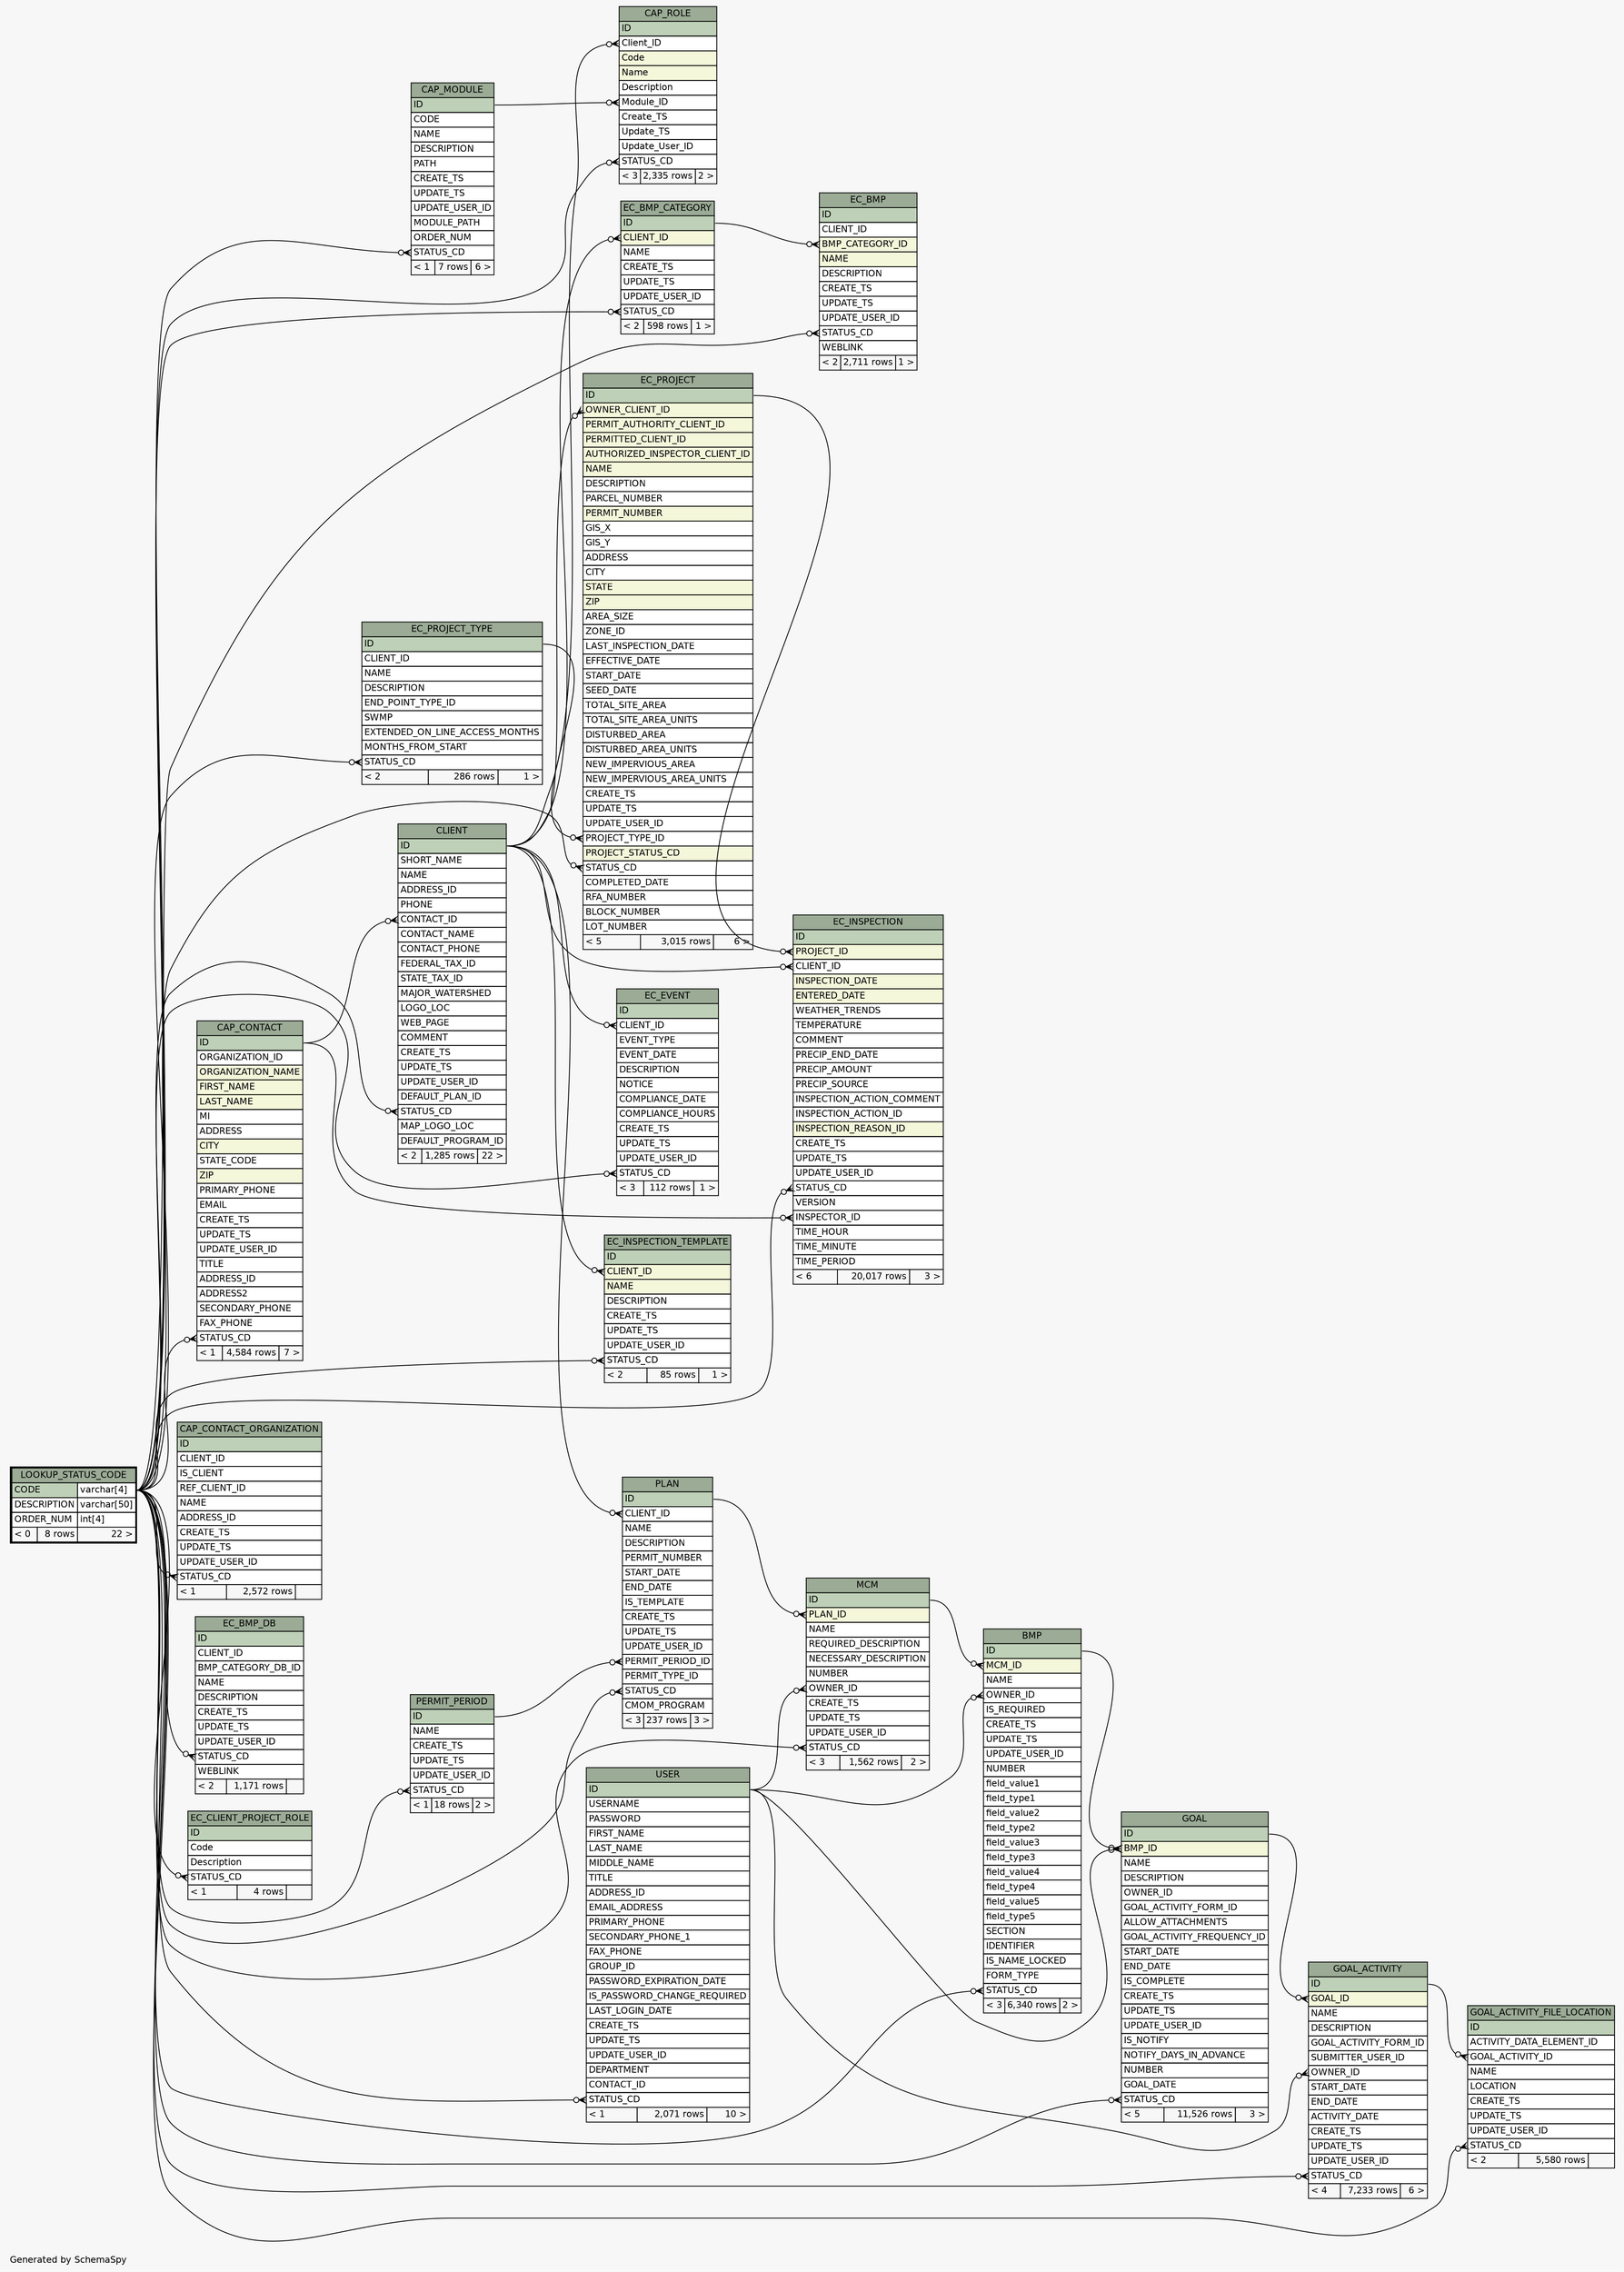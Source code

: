 // dot 2.28.0 on Windows 7 6.1
// SchemaSpy rev 590
digraph "oneDegreeRelationshipsDiagram" {
  graph [
    rankdir="RL"
    bgcolor="#f7f7f7"
    label="\nGenerated by SchemaSpy"
    labeljust="l"
    nodesep="0.18"
    ranksep="0.46"
    fontname="Helvetica"
    fontsize="11"
  ];
  node [
    fontname="Helvetica"
    fontsize="11"
    shape="plaintext"
  ];
  edge [
    arrowsize="0.8"
  ];
  "BMP":"MCM_ID":w -> "MCM":"ID":e [arrowhead=none dir=back arrowtail=crowodot];
  "BMP":"OWNER_ID":w -> "USER":"ID":e [arrowhead=none dir=back arrowtail=crowodot];
  "BMP":"STATUS_CD":w -> "LOOKUP_STATUS_CODE":"CODE.type":e [arrowhead=none dir=back arrowtail=crowodot];
  "CAP_CONTACT":"STATUS_CD":w -> "LOOKUP_STATUS_CODE":"CODE.type":e [arrowhead=none dir=back arrowtail=crowodot];
  "CAP_CONTACT_ORGANIZATION":"STATUS_CD":w -> "LOOKUP_STATUS_CODE":"CODE.type":e [arrowhead=none dir=back arrowtail=crowodot];
  "CAP_MODULE":"STATUS_CD":w -> "LOOKUP_STATUS_CODE":"CODE.type":e [arrowhead=none dir=back arrowtail=crowodot];
  "CAP_ROLE":"Client_ID":w -> "CLIENT":"ID":e [arrowhead=none dir=back arrowtail=crowodot];
  "CAP_ROLE":"Module_ID":w -> "CAP_MODULE":"ID":e [arrowhead=none dir=back arrowtail=crowodot];
  "CAP_ROLE":"STATUS_CD":w -> "LOOKUP_STATUS_CODE":"CODE.type":e [arrowhead=none dir=back arrowtail=crowodot];
  "CLIENT":"CONTACT_ID":w -> "CAP_CONTACT":"ID":e [arrowhead=none dir=back arrowtail=crowodot];
  "CLIENT":"STATUS_CD":w -> "LOOKUP_STATUS_CODE":"CODE.type":e [arrowhead=none dir=back arrowtail=crowodot];
  "EC_BMP":"BMP_CATEGORY_ID":w -> "EC_BMP_CATEGORY":"ID":e [arrowhead=none dir=back arrowtail=crowodot];
  "EC_BMP":"STATUS_CD":w -> "LOOKUP_STATUS_CODE":"CODE.type":e [arrowhead=none dir=back arrowtail=crowodot];
  "EC_BMP_CATEGORY":"CLIENT_ID":w -> "CLIENT":"ID":e [arrowhead=none dir=back arrowtail=crowodot];
  "EC_BMP_CATEGORY":"STATUS_CD":w -> "LOOKUP_STATUS_CODE":"CODE.type":e [arrowhead=none dir=back arrowtail=crowodot];
  "EC_BMP_DB":"STATUS_CD":w -> "LOOKUP_STATUS_CODE":"CODE.type":e [arrowhead=none dir=back arrowtail=crowodot];
  "EC_CLIENT_PROJECT_ROLE":"STATUS_CD":w -> "LOOKUP_STATUS_CODE":"CODE.type":e [arrowhead=none dir=back arrowtail=crowodot];
  "EC_EVENT":"CLIENT_ID":w -> "CLIENT":"ID":e [arrowhead=none dir=back arrowtail=crowodot];
  "EC_EVENT":"STATUS_CD":w -> "LOOKUP_STATUS_CODE":"CODE.type":e [arrowhead=none dir=back arrowtail=crowodot];
  "EC_INSPECTION":"CLIENT_ID":w -> "CLIENT":"ID":e [arrowhead=none dir=back arrowtail=crowodot];
  "EC_INSPECTION":"INSPECTOR_ID":w -> "CAP_CONTACT":"ID":e [arrowhead=none dir=back arrowtail=crowodot];
  "EC_INSPECTION":"PROJECT_ID":w -> "EC_PROJECT":"ID":e [arrowhead=none dir=back arrowtail=crowodot];
  "EC_INSPECTION":"STATUS_CD":w -> "LOOKUP_STATUS_CODE":"CODE.type":e [arrowhead=none dir=back arrowtail=crowodot];
  "EC_INSPECTION_TEMPLATE":"CLIENT_ID":w -> "CLIENT":"ID":e [arrowhead=none dir=back arrowtail=crowodot];
  "EC_INSPECTION_TEMPLATE":"STATUS_CD":w -> "LOOKUP_STATUS_CODE":"CODE.type":e [arrowhead=none dir=back arrowtail=crowodot];
  "EC_PROJECT":"OWNER_CLIENT_ID":w -> "CLIENT":"ID":e [arrowhead=none dir=back arrowtail=crowodot];
  "EC_PROJECT":"PROJECT_TYPE_ID":w -> "EC_PROJECT_TYPE":"ID":e [arrowhead=none dir=back arrowtail=crowodot];
  "EC_PROJECT":"STATUS_CD":w -> "LOOKUP_STATUS_CODE":"CODE.type":e [arrowhead=none dir=back arrowtail=crowodot];
  "EC_PROJECT_TYPE":"STATUS_CD":w -> "LOOKUP_STATUS_CODE":"CODE.type":e [arrowhead=none dir=back arrowtail=crowodot];
  "GOAL":"BMP_ID":w -> "BMP":"ID":e [arrowhead=none dir=back arrowtail=crowodot];
  "GOAL":"BMP_ID":w -> "USER":"ID":e [arrowhead=none dir=back arrowtail=crowodot];
  "GOAL":"STATUS_CD":w -> "LOOKUP_STATUS_CODE":"CODE.type":e [arrowhead=none dir=back arrowtail=crowodot];
  "GOAL_ACTIVITY":"GOAL_ID":w -> "GOAL":"ID":e [arrowhead=none dir=back arrowtail=crowodot];
  "GOAL_ACTIVITY":"OWNER_ID":w -> "USER":"ID":e [arrowhead=none dir=back arrowtail=crowodot];
  "GOAL_ACTIVITY":"STATUS_CD":w -> "LOOKUP_STATUS_CODE":"CODE.type":e [arrowhead=none dir=back arrowtail=crowodot];
  "GOAL_ACTIVITY_FILE_LOCATION":"GOAL_ACTIVITY_ID":w -> "GOAL_ACTIVITY":"ID":e [arrowhead=none dir=back arrowtail=crowodot];
  "GOAL_ACTIVITY_FILE_LOCATION":"STATUS_CD":w -> "LOOKUP_STATUS_CODE":"CODE.type":e [arrowhead=none dir=back arrowtail=crowodot];
  "MCM":"OWNER_ID":w -> "USER":"ID":e [arrowhead=none dir=back arrowtail=crowodot];
  "MCM":"PLAN_ID":w -> "PLAN":"ID":e [arrowhead=none dir=back arrowtail=crowodot];
  "MCM":"STATUS_CD":w -> "LOOKUP_STATUS_CODE":"CODE.type":e [arrowhead=none dir=back arrowtail=crowodot];
  "PERMIT_PERIOD":"STATUS_CD":w -> "LOOKUP_STATUS_CODE":"CODE.type":e [arrowhead=none dir=back arrowtail=crowodot];
  "PLAN":"CLIENT_ID":w -> "CLIENT":"ID":e [arrowhead=none dir=back arrowtail=crowodot];
  "PLAN":"PERMIT_PERIOD_ID":w -> "PERMIT_PERIOD":"ID":e [arrowhead=none dir=back arrowtail=crowodot];
  "PLAN":"STATUS_CD":w -> "LOOKUP_STATUS_CODE":"CODE.type":e [arrowhead=none dir=back arrowtail=crowodot];
  "USER":"STATUS_CD":w -> "LOOKUP_STATUS_CODE":"CODE.type":e [arrowhead=none dir=back arrowtail=crowodot];
  "BMP" [
    label=<
    <TABLE BORDER="0" CELLBORDER="1" CELLSPACING="0" BGCOLOR="#ffffff">
      <TR><TD COLSPAN="3" BGCOLOR="#9bab96" ALIGN="CENTER">BMP</TD></TR>
      <TR><TD PORT="ID" COLSPAN="3" BGCOLOR="#bed1b8" ALIGN="LEFT">ID</TD></TR>
      <TR><TD PORT="MCM_ID" COLSPAN="3" BGCOLOR="#f4f7da" ALIGN="LEFT">MCM_ID</TD></TR>
      <TR><TD PORT="NAME" COLSPAN="3" ALIGN="LEFT">NAME</TD></TR>
      <TR><TD PORT="OWNER_ID" COLSPAN="3" ALIGN="LEFT">OWNER_ID</TD></TR>
      <TR><TD PORT="IS_REQUIRED" COLSPAN="3" ALIGN="LEFT">IS_REQUIRED</TD></TR>
      <TR><TD PORT="CREATE_TS" COLSPAN="3" ALIGN="LEFT">CREATE_TS</TD></TR>
      <TR><TD PORT="UPDATE_TS" COLSPAN="3" ALIGN="LEFT">UPDATE_TS</TD></TR>
      <TR><TD PORT="UPDATE_USER_ID" COLSPAN="3" ALIGN="LEFT">UPDATE_USER_ID</TD></TR>
      <TR><TD PORT="NUMBER" COLSPAN="3" ALIGN="LEFT">NUMBER</TD></TR>
      <TR><TD PORT="field_value1" COLSPAN="3" ALIGN="LEFT">field_value1</TD></TR>
      <TR><TD PORT="field_type1" COLSPAN="3" ALIGN="LEFT">field_type1</TD></TR>
      <TR><TD PORT="field_value2" COLSPAN="3" ALIGN="LEFT">field_value2</TD></TR>
      <TR><TD PORT="field_type2" COLSPAN="3" ALIGN="LEFT">field_type2</TD></TR>
      <TR><TD PORT="field_value3" COLSPAN="3" ALIGN="LEFT">field_value3</TD></TR>
      <TR><TD PORT="field_type3" COLSPAN="3" ALIGN="LEFT">field_type3</TD></TR>
      <TR><TD PORT="field_value4" COLSPAN="3" ALIGN="LEFT">field_value4</TD></TR>
      <TR><TD PORT="field_type4" COLSPAN="3" ALIGN="LEFT">field_type4</TD></TR>
      <TR><TD PORT="field_value5" COLSPAN="3" ALIGN="LEFT">field_value5</TD></TR>
      <TR><TD PORT="field_type5" COLSPAN="3" ALIGN="LEFT">field_type5</TD></TR>
      <TR><TD PORT="SECTION" COLSPAN="3" ALIGN="LEFT">SECTION</TD></TR>
      <TR><TD PORT="IDENTIFIER" COLSPAN="3" ALIGN="LEFT">IDENTIFIER</TD></TR>
      <TR><TD PORT="IS_NAME_LOCKED" COLSPAN="3" ALIGN="LEFT">IS_NAME_LOCKED</TD></TR>
      <TR><TD PORT="FORM_TYPE" COLSPAN="3" ALIGN="LEFT">FORM_TYPE</TD></TR>
      <TR><TD PORT="STATUS_CD" COLSPAN="3" ALIGN="LEFT">STATUS_CD</TD></TR>
      <TR><TD ALIGN="LEFT" BGCOLOR="#f7f7f7">&lt; 3</TD><TD ALIGN="RIGHT" BGCOLOR="#f7f7f7">6,340 rows</TD><TD ALIGN="RIGHT" BGCOLOR="#f7f7f7">2 &gt;</TD></TR>
    </TABLE>>
    URL="BMP.html"
    tooltip="BMP"
  ];
  "CAP_CONTACT" [
    label=<
    <TABLE BORDER="0" CELLBORDER="1" CELLSPACING="0" BGCOLOR="#ffffff">
      <TR><TD COLSPAN="3" BGCOLOR="#9bab96" ALIGN="CENTER">CAP_CONTACT</TD></TR>
      <TR><TD PORT="ID" COLSPAN="3" BGCOLOR="#bed1b8" ALIGN="LEFT">ID</TD></TR>
      <TR><TD PORT="ORGANIZATION_ID" COLSPAN="3" ALIGN="LEFT">ORGANIZATION_ID</TD></TR>
      <TR><TD PORT="ORGANIZATION_NAME" COLSPAN="3" BGCOLOR="#f4f7da" ALIGN="LEFT">ORGANIZATION_NAME</TD></TR>
      <TR><TD PORT="FIRST_NAME" COLSPAN="3" BGCOLOR="#f4f7da" ALIGN="LEFT">FIRST_NAME</TD></TR>
      <TR><TD PORT="LAST_NAME" COLSPAN="3" BGCOLOR="#f4f7da" ALIGN="LEFT">LAST_NAME</TD></TR>
      <TR><TD PORT="MI" COLSPAN="3" ALIGN="LEFT">MI</TD></TR>
      <TR><TD PORT="ADDRESS" COLSPAN="3" ALIGN="LEFT">ADDRESS</TD></TR>
      <TR><TD PORT="CITY" COLSPAN="3" BGCOLOR="#f4f7da" ALIGN="LEFT">CITY</TD></TR>
      <TR><TD PORT="STATE_CODE" COLSPAN="3" ALIGN="LEFT">STATE_CODE</TD></TR>
      <TR><TD PORT="ZIP" COLSPAN="3" BGCOLOR="#f4f7da" ALIGN="LEFT">ZIP</TD></TR>
      <TR><TD PORT="PRIMARY_PHONE" COLSPAN="3" ALIGN="LEFT">PRIMARY_PHONE</TD></TR>
      <TR><TD PORT="EMAIL" COLSPAN="3" ALIGN="LEFT">EMAIL</TD></TR>
      <TR><TD PORT="CREATE_TS" COLSPAN="3" ALIGN="LEFT">CREATE_TS</TD></TR>
      <TR><TD PORT="UPDATE_TS" COLSPAN="3" ALIGN="LEFT">UPDATE_TS</TD></TR>
      <TR><TD PORT="UPDATE_USER_ID" COLSPAN="3" ALIGN="LEFT">UPDATE_USER_ID</TD></TR>
      <TR><TD PORT="TITLE" COLSPAN="3" ALIGN="LEFT">TITLE</TD></TR>
      <TR><TD PORT="ADDRESS_ID" COLSPAN="3" ALIGN="LEFT">ADDRESS_ID</TD></TR>
      <TR><TD PORT="ADDRESS2" COLSPAN="3" ALIGN="LEFT">ADDRESS2</TD></TR>
      <TR><TD PORT="SECONDARY_PHONE" COLSPAN="3" ALIGN="LEFT">SECONDARY_PHONE</TD></TR>
      <TR><TD PORT="FAX_PHONE" COLSPAN="3" ALIGN="LEFT">FAX_PHONE</TD></TR>
      <TR><TD PORT="STATUS_CD" COLSPAN="3" ALIGN="LEFT">STATUS_CD</TD></TR>
      <TR><TD ALIGN="LEFT" BGCOLOR="#f7f7f7">&lt; 1</TD><TD ALIGN="RIGHT" BGCOLOR="#f7f7f7">4,584 rows</TD><TD ALIGN="RIGHT" BGCOLOR="#f7f7f7">7 &gt;</TD></TR>
    </TABLE>>
    URL="CAP_CONTACT.html"
    tooltip="CAP_CONTACT"
  ];
  "CAP_CONTACT_ORGANIZATION" [
    label=<
    <TABLE BORDER="0" CELLBORDER="1" CELLSPACING="0" BGCOLOR="#ffffff">
      <TR><TD COLSPAN="3" BGCOLOR="#9bab96" ALIGN="CENTER">CAP_CONTACT_ORGANIZATION</TD></TR>
      <TR><TD PORT="ID" COLSPAN="3" BGCOLOR="#bed1b8" ALIGN="LEFT">ID</TD></TR>
      <TR><TD PORT="CLIENT_ID" COLSPAN="3" ALIGN="LEFT">CLIENT_ID</TD></TR>
      <TR><TD PORT="IS_CLIENT" COLSPAN="3" ALIGN="LEFT">IS_CLIENT</TD></TR>
      <TR><TD PORT="REF_CLIENT_ID" COLSPAN="3" ALIGN="LEFT">REF_CLIENT_ID</TD></TR>
      <TR><TD PORT="NAME" COLSPAN="3" ALIGN="LEFT">NAME</TD></TR>
      <TR><TD PORT="ADDRESS_ID" COLSPAN="3" ALIGN="LEFT">ADDRESS_ID</TD></TR>
      <TR><TD PORT="CREATE_TS" COLSPAN="3" ALIGN="LEFT">CREATE_TS</TD></TR>
      <TR><TD PORT="UPDATE_TS" COLSPAN="3" ALIGN="LEFT">UPDATE_TS</TD></TR>
      <TR><TD PORT="UPDATE_USER_ID" COLSPAN="3" ALIGN="LEFT">UPDATE_USER_ID</TD></TR>
      <TR><TD PORT="STATUS_CD" COLSPAN="3" ALIGN="LEFT">STATUS_CD</TD></TR>
      <TR><TD ALIGN="LEFT" BGCOLOR="#f7f7f7">&lt; 1</TD><TD ALIGN="RIGHT" BGCOLOR="#f7f7f7">2,572 rows</TD><TD ALIGN="RIGHT" BGCOLOR="#f7f7f7">  </TD></TR>
    </TABLE>>
    URL="CAP_CONTACT_ORGANIZATION.html"
    tooltip="CAP_CONTACT_ORGANIZATION"
  ];
  "CAP_MODULE" [
    label=<
    <TABLE BORDER="0" CELLBORDER="1" CELLSPACING="0" BGCOLOR="#ffffff">
      <TR><TD COLSPAN="3" BGCOLOR="#9bab96" ALIGN="CENTER">CAP_MODULE</TD></TR>
      <TR><TD PORT="ID" COLSPAN="3" BGCOLOR="#bed1b8" ALIGN="LEFT">ID</TD></TR>
      <TR><TD PORT="CODE" COLSPAN="3" ALIGN="LEFT">CODE</TD></TR>
      <TR><TD PORT="NAME" COLSPAN="3" ALIGN="LEFT">NAME</TD></TR>
      <TR><TD PORT="DESCRIPTION" COLSPAN="3" ALIGN="LEFT">DESCRIPTION</TD></TR>
      <TR><TD PORT="PATH" COLSPAN="3" ALIGN="LEFT">PATH</TD></TR>
      <TR><TD PORT="CREATE_TS" COLSPAN="3" ALIGN="LEFT">CREATE_TS</TD></TR>
      <TR><TD PORT="UPDATE_TS" COLSPAN="3" ALIGN="LEFT">UPDATE_TS</TD></TR>
      <TR><TD PORT="UPDATE_USER_ID" COLSPAN="3" ALIGN="LEFT">UPDATE_USER_ID</TD></TR>
      <TR><TD PORT="MODULE_PATH" COLSPAN="3" ALIGN="LEFT">MODULE_PATH</TD></TR>
      <TR><TD PORT="ORDER_NUM" COLSPAN="3" ALIGN="LEFT">ORDER_NUM</TD></TR>
      <TR><TD PORT="STATUS_CD" COLSPAN="3" ALIGN="LEFT">STATUS_CD</TD></TR>
      <TR><TD ALIGN="LEFT" BGCOLOR="#f7f7f7">&lt; 1</TD><TD ALIGN="RIGHT" BGCOLOR="#f7f7f7">7 rows</TD><TD ALIGN="RIGHT" BGCOLOR="#f7f7f7">6 &gt;</TD></TR>
    </TABLE>>
    URL="CAP_MODULE.html"
    tooltip="CAP_MODULE"
  ];
  "CAP_ROLE" [
    label=<
    <TABLE BORDER="0" CELLBORDER="1" CELLSPACING="0" BGCOLOR="#ffffff">
      <TR><TD COLSPAN="3" BGCOLOR="#9bab96" ALIGN="CENTER">CAP_ROLE</TD></TR>
      <TR><TD PORT="ID" COLSPAN="3" BGCOLOR="#bed1b8" ALIGN="LEFT">ID</TD></TR>
      <TR><TD PORT="Client_ID" COLSPAN="3" ALIGN="LEFT">Client_ID</TD></TR>
      <TR><TD PORT="Code" COLSPAN="3" BGCOLOR="#f4f7da" ALIGN="LEFT">Code</TD></TR>
      <TR><TD PORT="Name" COLSPAN="3" BGCOLOR="#f4f7da" ALIGN="LEFT">Name</TD></TR>
      <TR><TD PORT="Description" COLSPAN="3" ALIGN="LEFT">Description</TD></TR>
      <TR><TD PORT="Module_ID" COLSPAN="3" ALIGN="LEFT">Module_ID</TD></TR>
      <TR><TD PORT="Create_TS" COLSPAN="3" ALIGN="LEFT">Create_TS</TD></TR>
      <TR><TD PORT="Update_TS" COLSPAN="3" ALIGN="LEFT">Update_TS</TD></TR>
      <TR><TD PORT="Update_User_ID" COLSPAN="3" ALIGN="LEFT">Update_User_ID</TD></TR>
      <TR><TD PORT="STATUS_CD" COLSPAN="3" ALIGN="LEFT">STATUS_CD</TD></TR>
      <TR><TD ALIGN="LEFT" BGCOLOR="#f7f7f7">&lt; 3</TD><TD ALIGN="RIGHT" BGCOLOR="#f7f7f7">2,335 rows</TD><TD ALIGN="RIGHT" BGCOLOR="#f7f7f7">2 &gt;</TD></TR>
    </TABLE>>
    URL="CAP_ROLE.html"
    tooltip="CAP_ROLE"
  ];
  "CLIENT" [
    label=<
    <TABLE BORDER="0" CELLBORDER="1" CELLSPACING="0" BGCOLOR="#ffffff">
      <TR><TD COLSPAN="3" BGCOLOR="#9bab96" ALIGN="CENTER">CLIENT</TD></TR>
      <TR><TD PORT="ID" COLSPAN="3" BGCOLOR="#bed1b8" ALIGN="LEFT">ID</TD></TR>
      <TR><TD PORT="SHORT_NAME" COLSPAN="3" ALIGN="LEFT">SHORT_NAME</TD></TR>
      <TR><TD PORT="NAME" COLSPAN="3" ALIGN="LEFT">NAME</TD></TR>
      <TR><TD PORT="ADDRESS_ID" COLSPAN="3" ALIGN="LEFT">ADDRESS_ID</TD></TR>
      <TR><TD PORT="PHONE" COLSPAN="3" ALIGN="LEFT">PHONE</TD></TR>
      <TR><TD PORT="CONTACT_ID" COLSPAN="3" ALIGN="LEFT">CONTACT_ID</TD></TR>
      <TR><TD PORT="CONTACT_NAME" COLSPAN="3" ALIGN="LEFT">CONTACT_NAME</TD></TR>
      <TR><TD PORT="CONTACT_PHONE" COLSPAN="3" ALIGN="LEFT">CONTACT_PHONE</TD></TR>
      <TR><TD PORT="FEDERAL_TAX_ID" COLSPAN="3" ALIGN="LEFT">FEDERAL_TAX_ID</TD></TR>
      <TR><TD PORT="STATE_TAX_ID" COLSPAN="3" ALIGN="LEFT">STATE_TAX_ID</TD></TR>
      <TR><TD PORT="MAJOR_WATERSHED" COLSPAN="3" ALIGN="LEFT">MAJOR_WATERSHED</TD></TR>
      <TR><TD PORT="LOGO_LOC" COLSPAN="3" ALIGN="LEFT">LOGO_LOC</TD></TR>
      <TR><TD PORT="WEB_PAGE" COLSPAN="3" ALIGN="LEFT">WEB_PAGE</TD></TR>
      <TR><TD PORT="COMMENT" COLSPAN="3" ALIGN="LEFT">COMMENT</TD></TR>
      <TR><TD PORT="CREATE_TS" COLSPAN="3" ALIGN="LEFT">CREATE_TS</TD></TR>
      <TR><TD PORT="UPDATE_TS" COLSPAN="3" ALIGN="LEFT">UPDATE_TS</TD></TR>
      <TR><TD PORT="UPDATE_USER_ID" COLSPAN="3" ALIGN="LEFT">UPDATE_USER_ID</TD></TR>
      <TR><TD PORT="DEFAULT_PLAN_ID" COLSPAN="3" ALIGN="LEFT">DEFAULT_PLAN_ID</TD></TR>
      <TR><TD PORT="STATUS_CD" COLSPAN="3" ALIGN="LEFT">STATUS_CD</TD></TR>
      <TR><TD PORT="MAP_LOGO_LOC" COLSPAN="3" ALIGN="LEFT">MAP_LOGO_LOC</TD></TR>
      <TR><TD PORT="DEFAULT_PROGRAM_ID" COLSPAN="3" ALIGN="LEFT">DEFAULT_PROGRAM_ID</TD></TR>
      <TR><TD ALIGN="LEFT" BGCOLOR="#f7f7f7">&lt; 2</TD><TD ALIGN="RIGHT" BGCOLOR="#f7f7f7">1,285 rows</TD><TD ALIGN="RIGHT" BGCOLOR="#f7f7f7">22 &gt;</TD></TR>
    </TABLE>>
    URL="CLIENT.html"
    tooltip="CLIENT"
  ];
  "EC_BMP" [
    label=<
    <TABLE BORDER="0" CELLBORDER="1" CELLSPACING="0" BGCOLOR="#ffffff">
      <TR><TD COLSPAN="3" BGCOLOR="#9bab96" ALIGN="CENTER">EC_BMP</TD></TR>
      <TR><TD PORT="ID" COLSPAN="3" BGCOLOR="#bed1b8" ALIGN="LEFT">ID</TD></TR>
      <TR><TD PORT="CLIENT_ID" COLSPAN="3" ALIGN="LEFT">CLIENT_ID</TD></TR>
      <TR><TD PORT="BMP_CATEGORY_ID" COLSPAN="3" BGCOLOR="#f4f7da" ALIGN="LEFT">BMP_CATEGORY_ID</TD></TR>
      <TR><TD PORT="NAME" COLSPAN="3" BGCOLOR="#f4f7da" ALIGN="LEFT">NAME</TD></TR>
      <TR><TD PORT="DESCRIPTION" COLSPAN="3" ALIGN="LEFT">DESCRIPTION</TD></TR>
      <TR><TD PORT="CREATE_TS" COLSPAN="3" ALIGN="LEFT">CREATE_TS</TD></TR>
      <TR><TD PORT="UPDATE_TS" COLSPAN="3" ALIGN="LEFT">UPDATE_TS</TD></TR>
      <TR><TD PORT="UPDATE_USER_ID" COLSPAN="3" ALIGN="LEFT">UPDATE_USER_ID</TD></TR>
      <TR><TD PORT="STATUS_CD" COLSPAN="3" ALIGN="LEFT">STATUS_CD</TD></TR>
      <TR><TD PORT="WEBLINK" COLSPAN="3" ALIGN="LEFT">WEBLINK</TD></TR>
      <TR><TD ALIGN="LEFT" BGCOLOR="#f7f7f7">&lt; 2</TD><TD ALIGN="RIGHT" BGCOLOR="#f7f7f7">2,711 rows</TD><TD ALIGN="RIGHT" BGCOLOR="#f7f7f7">1 &gt;</TD></TR>
    </TABLE>>
    URL="EC_BMP.html"
    tooltip="EC_BMP"
  ];
  "EC_BMP_CATEGORY" [
    label=<
    <TABLE BORDER="0" CELLBORDER="1" CELLSPACING="0" BGCOLOR="#ffffff">
      <TR><TD COLSPAN="3" BGCOLOR="#9bab96" ALIGN="CENTER">EC_BMP_CATEGORY</TD></TR>
      <TR><TD PORT="ID" COLSPAN="3" BGCOLOR="#bed1b8" ALIGN="LEFT">ID</TD></TR>
      <TR><TD PORT="CLIENT_ID" COLSPAN="3" BGCOLOR="#f4f7da" ALIGN="LEFT">CLIENT_ID</TD></TR>
      <TR><TD PORT="NAME" COLSPAN="3" ALIGN="LEFT">NAME</TD></TR>
      <TR><TD PORT="CREATE_TS" COLSPAN="3" ALIGN="LEFT">CREATE_TS</TD></TR>
      <TR><TD PORT="UPDATE_TS" COLSPAN="3" ALIGN="LEFT">UPDATE_TS</TD></TR>
      <TR><TD PORT="UPDATE_USER_ID" COLSPAN="3" ALIGN="LEFT">UPDATE_USER_ID</TD></TR>
      <TR><TD PORT="STATUS_CD" COLSPAN="3" ALIGN="LEFT">STATUS_CD</TD></TR>
      <TR><TD ALIGN="LEFT" BGCOLOR="#f7f7f7">&lt; 2</TD><TD ALIGN="RIGHT" BGCOLOR="#f7f7f7">598 rows</TD><TD ALIGN="RIGHT" BGCOLOR="#f7f7f7">1 &gt;</TD></TR>
    </TABLE>>
    URL="EC_BMP_CATEGORY.html"
    tooltip="EC_BMP_CATEGORY"
  ];
  "EC_BMP_DB" [
    label=<
    <TABLE BORDER="0" CELLBORDER="1" CELLSPACING="0" BGCOLOR="#ffffff">
      <TR><TD COLSPAN="3" BGCOLOR="#9bab96" ALIGN="CENTER">EC_BMP_DB</TD></TR>
      <TR><TD PORT="ID" COLSPAN="3" BGCOLOR="#bed1b8" ALIGN="LEFT">ID</TD></TR>
      <TR><TD PORT="CLIENT_ID" COLSPAN="3" ALIGN="LEFT">CLIENT_ID</TD></TR>
      <TR><TD PORT="BMP_CATEGORY_DB_ID" COLSPAN="3" ALIGN="LEFT">BMP_CATEGORY_DB_ID</TD></TR>
      <TR><TD PORT="NAME" COLSPAN="3" ALIGN="LEFT">NAME</TD></TR>
      <TR><TD PORT="DESCRIPTION" COLSPAN="3" ALIGN="LEFT">DESCRIPTION</TD></TR>
      <TR><TD PORT="CREATE_TS" COLSPAN="3" ALIGN="LEFT">CREATE_TS</TD></TR>
      <TR><TD PORT="UPDATE_TS" COLSPAN="3" ALIGN="LEFT">UPDATE_TS</TD></TR>
      <TR><TD PORT="UPDATE_USER_ID" COLSPAN="3" ALIGN="LEFT">UPDATE_USER_ID</TD></TR>
      <TR><TD PORT="STATUS_CD" COLSPAN="3" ALIGN="LEFT">STATUS_CD</TD></TR>
      <TR><TD PORT="WEBLINK" COLSPAN="3" ALIGN="LEFT">WEBLINK</TD></TR>
      <TR><TD ALIGN="LEFT" BGCOLOR="#f7f7f7">&lt; 2</TD><TD ALIGN="RIGHT" BGCOLOR="#f7f7f7">1,171 rows</TD><TD ALIGN="RIGHT" BGCOLOR="#f7f7f7">  </TD></TR>
    </TABLE>>
    URL="EC_BMP_DB.html"
    tooltip="EC_BMP_DB"
  ];
  "EC_CLIENT_PROJECT_ROLE" [
    label=<
    <TABLE BORDER="0" CELLBORDER="1" CELLSPACING="0" BGCOLOR="#ffffff">
      <TR><TD COLSPAN="3" BGCOLOR="#9bab96" ALIGN="CENTER">EC_CLIENT_PROJECT_ROLE</TD></TR>
      <TR><TD PORT="ID" COLSPAN="3" BGCOLOR="#bed1b8" ALIGN="LEFT">ID</TD></TR>
      <TR><TD PORT="Code" COLSPAN="3" ALIGN="LEFT">Code</TD></TR>
      <TR><TD PORT="Description" COLSPAN="3" ALIGN="LEFT">Description</TD></TR>
      <TR><TD PORT="STATUS_CD" COLSPAN="3" ALIGN="LEFT">STATUS_CD</TD></TR>
      <TR><TD ALIGN="LEFT" BGCOLOR="#f7f7f7">&lt; 1</TD><TD ALIGN="RIGHT" BGCOLOR="#f7f7f7">4 rows</TD><TD ALIGN="RIGHT" BGCOLOR="#f7f7f7">  </TD></TR>
    </TABLE>>
    URL="EC_CLIENT_PROJECT_ROLE.html"
    tooltip="EC_CLIENT_PROJECT_ROLE"
  ];
  "EC_EVENT" [
    label=<
    <TABLE BORDER="0" CELLBORDER="1" CELLSPACING="0" BGCOLOR="#ffffff">
      <TR><TD COLSPAN="3" BGCOLOR="#9bab96" ALIGN="CENTER">EC_EVENT</TD></TR>
      <TR><TD PORT="ID" COLSPAN="3" BGCOLOR="#bed1b8" ALIGN="LEFT">ID</TD></TR>
      <TR><TD PORT="CLIENT_ID" COLSPAN="3" ALIGN="LEFT">CLIENT_ID</TD></TR>
      <TR><TD PORT="EVENT_TYPE" COLSPAN="3" ALIGN="LEFT">EVENT_TYPE</TD></TR>
      <TR><TD PORT="EVENT_DATE" COLSPAN="3" ALIGN="LEFT">EVENT_DATE</TD></TR>
      <TR><TD PORT="DESCRIPTION" COLSPAN="3" ALIGN="LEFT">DESCRIPTION</TD></TR>
      <TR><TD PORT="NOTICE" COLSPAN="3" ALIGN="LEFT">NOTICE</TD></TR>
      <TR><TD PORT="COMPLIANCE_DATE" COLSPAN="3" ALIGN="LEFT">COMPLIANCE_DATE</TD></TR>
      <TR><TD PORT="COMPLIANCE_HOURS" COLSPAN="3" ALIGN="LEFT">COMPLIANCE_HOURS</TD></TR>
      <TR><TD PORT="CREATE_TS" COLSPAN="3" ALIGN="LEFT">CREATE_TS</TD></TR>
      <TR><TD PORT="UPDATE_TS" COLSPAN="3" ALIGN="LEFT">UPDATE_TS</TD></TR>
      <TR><TD PORT="UPDATE_USER_ID" COLSPAN="3" ALIGN="LEFT">UPDATE_USER_ID</TD></TR>
      <TR><TD PORT="STATUS_CD" COLSPAN="3" ALIGN="LEFT">STATUS_CD</TD></TR>
      <TR><TD ALIGN="LEFT" BGCOLOR="#f7f7f7">&lt; 3</TD><TD ALIGN="RIGHT" BGCOLOR="#f7f7f7">112 rows</TD><TD ALIGN="RIGHT" BGCOLOR="#f7f7f7">1 &gt;</TD></TR>
    </TABLE>>
    URL="EC_EVENT.html"
    tooltip="EC_EVENT"
  ];
  "EC_INSPECTION" [
    label=<
    <TABLE BORDER="0" CELLBORDER="1" CELLSPACING="0" BGCOLOR="#ffffff">
      <TR><TD COLSPAN="3" BGCOLOR="#9bab96" ALIGN="CENTER">EC_INSPECTION</TD></TR>
      <TR><TD PORT="ID" COLSPAN="3" BGCOLOR="#bed1b8" ALIGN="LEFT">ID</TD></TR>
      <TR><TD PORT="PROJECT_ID" COLSPAN="3" BGCOLOR="#f4f7da" ALIGN="LEFT">PROJECT_ID</TD></TR>
      <TR><TD PORT="CLIENT_ID" COLSPAN="3" ALIGN="LEFT">CLIENT_ID</TD></TR>
      <TR><TD PORT="INSPECTION_DATE" COLSPAN="3" BGCOLOR="#f4f7da" ALIGN="LEFT">INSPECTION_DATE</TD></TR>
      <TR><TD PORT="ENTERED_DATE" COLSPAN="3" BGCOLOR="#f4f7da" ALIGN="LEFT">ENTERED_DATE</TD></TR>
      <TR><TD PORT="WEATHER_TRENDS" COLSPAN="3" ALIGN="LEFT">WEATHER_TRENDS</TD></TR>
      <TR><TD PORT="TEMPERATURE" COLSPAN="3" ALIGN="LEFT">TEMPERATURE</TD></TR>
      <TR><TD PORT="COMMENT" COLSPAN="3" ALIGN="LEFT">COMMENT</TD></TR>
      <TR><TD PORT="PRECIP_END_DATE" COLSPAN="3" ALIGN="LEFT">PRECIP_END_DATE</TD></TR>
      <TR><TD PORT="PRECIP_AMOUNT" COLSPAN="3" ALIGN="LEFT">PRECIP_AMOUNT</TD></TR>
      <TR><TD PORT="PRECIP_SOURCE" COLSPAN="3" ALIGN="LEFT">PRECIP_SOURCE</TD></TR>
      <TR><TD PORT="INSPECTION_ACTION_COMMENT" COLSPAN="3" ALIGN="LEFT">INSPECTION_ACTION_COMMENT</TD></TR>
      <TR><TD PORT="INSPECTION_ACTION_ID" COLSPAN="3" ALIGN="LEFT">INSPECTION_ACTION_ID</TD></TR>
      <TR><TD PORT="INSPECTION_REASON_ID" COLSPAN="3" BGCOLOR="#f4f7da" ALIGN="LEFT">INSPECTION_REASON_ID</TD></TR>
      <TR><TD PORT="CREATE_TS" COLSPAN="3" ALIGN="LEFT">CREATE_TS</TD></TR>
      <TR><TD PORT="UPDATE_TS" COLSPAN="3" ALIGN="LEFT">UPDATE_TS</TD></TR>
      <TR><TD PORT="UPDATE_USER_ID" COLSPAN="3" ALIGN="LEFT">UPDATE_USER_ID</TD></TR>
      <TR><TD PORT="STATUS_CD" COLSPAN="3" ALIGN="LEFT">STATUS_CD</TD></TR>
      <TR><TD PORT="VERSION" COLSPAN="3" ALIGN="LEFT">VERSION</TD></TR>
      <TR><TD PORT="INSPECTOR_ID" COLSPAN="3" ALIGN="LEFT">INSPECTOR_ID</TD></TR>
      <TR><TD PORT="TIME_HOUR" COLSPAN="3" ALIGN="LEFT">TIME_HOUR</TD></TR>
      <TR><TD PORT="TIME_MINUTE" COLSPAN="3" ALIGN="LEFT">TIME_MINUTE</TD></TR>
      <TR><TD PORT="TIME_PERIOD" COLSPAN="3" ALIGN="LEFT">TIME_PERIOD</TD></TR>
      <TR><TD ALIGN="LEFT" BGCOLOR="#f7f7f7">&lt; 6</TD><TD ALIGN="RIGHT" BGCOLOR="#f7f7f7">20,017 rows</TD><TD ALIGN="RIGHT" BGCOLOR="#f7f7f7">3 &gt;</TD></TR>
    </TABLE>>
    URL="EC_INSPECTION.html"
    tooltip="EC_INSPECTION"
  ];
  "EC_INSPECTION_TEMPLATE" [
    label=<
    <TABLE BORDER="0" CELLBORDER="1" CELLSPACING="0" BGCOLOR="#ffffff">
      <TR><TD COLSPAN="3" BGCOLOR="#9bab96" ALIGN="CENTER">EC_INSPECTION_TEMPLATE</TD></TR>
      <TR><TD PORT="ID" COLSPAN="3" BGCOLOR="#bed1b8" ALIGN="LEFT">ID</TD></TR>
      <TR><TD PORT="CLIENT_ID" COLSPAN="3" BGCOLOR="#f4f7da" ALIGN="LEFT">CLIENT_ID</TD></TR>
      <TR><TD PORT="NAME" COLSPAN="3" BGCOLOR="#f4f7da" ALIGN="LEFT">NAME</TD></TR>
      <TR><TD PORT="DESCRIPTION" COLSPAN="3" ALIGN="LEFT">DESCRIPTION</TD></TR>
      <TR><TD PORT="CREATE_TS" COLSPAN="3" ALIGN="LEFT">CREATE_TS</TD></TR>
      <TR><TD PORT="UPDATE_TS" COLSPAN="3" ALIGN="LEFT">UPDATE_TS</TD></TR>
      <TR><TD PORT="UPDATE_USER_ID" COLSPAN="3" ALIGN="LEFT">UPDATE_USER_ID</TD></TR>
      <TR><TD PORT="STATUS_CD" COLSPAN="3" ALIGN="LEFT">STATUS_CD</TD></TR>
      <TR><TD ALIGN="LEFT" BGCOLOR="#f7f7f7">&lt; 2</TD><TD ALIGN="RIGHT" BGCOLOR="#f7f7f7">85 rows</TD><TD ALIGN="RIGHT" BGCOLOR="#f7f7f7">1 &gt;</TD></TR>
    </TABLE>>
    URL="EC_INSPECTION_TEMPLATE.html"
    tooltip="EC_INSPECTION_TEMPLATE"
  ];
  "EC_PROJECT" [
    label=<
    <TABLE BORDER="0" CELLBORDER="1" CELLSPACING="0" BGCOLOR="#ffffff">
      <TR><TD COLSPAN="3" BGCOLOR="#9bab96" ALIGN="CENTER">EC_PROJECT</TD></TR>
      <TR><TD PORT="ID" COLSPAN="3" BGCOLOR="#bed1b8" ALIGN="LEFT">ID</TD></TR>
      <TR><TD PORT="OWNER_CLIENT_ID" COLSPAN="3" BGCOLOR="#f4f7da" ALIGN="LEFT">OWNER_CLIENT_ID</TD></TR>
      <TR><TD PORT="PERMIT_AUTHORITY_CLIENT_ID" COLSPAN="3" BGCOLOR="#f4f7da" ALIGN="LEFT">PERMIT_AUTHORITY_CLIENT_ID</TD></TR>
      <TR><TD PORT="PERMITTED_CLIENT_ID" COLSPAN="3" BGCOLOR="#f4f7da" ALIGN="LEFT">PERMITTED_CLIENT_ID</TD></TR>
      <TR><TD PORT="AUTHORIZED_INSPECTOR_CLIENT_ID" COLSPAN="3" BGCOLOR="#f4f7da" ALIGN="LEFT">AUTHORIZED_INSPECTOR_CLIENT_ID</TD></TR>
      <TR><TD PORT="NAME" COLSPAN="3" BGCOLOR="#f4f7da" ALIGN="LEFT">NAME</TD></TR>
      <TR><TD PORT="DESCRIPTION" COLSPAN="3" ALIGN="LEFT">DESCRIPTION</TD></TR>
      <TR><TD PORT="PARCEL_NUMBER" COLSPAN="3" ALIGN="LEFT">PARCEL_NUMBER</TD></TR>
      <TR><TD PORT="PERMIT_NUMBER" COLSPAN="3" BGCOLOR="#f4f7da" ALIGN="LEFT">PERMIT_NUMBER</TD></TR>
      <TR><TD PORT="GIS_X" COLSPAN="3" ALIGN="LEFT">GIS_X</TD></TR>
      <TR><TD PORT="GIS_Y" COLSPAN="3" ALIGN="LEFT">GIS_Y</TD></TR>
      <TR><TD PORT="ADDRESS" COLSPAN="3" ALIGN="LEFT">ADDRESS</TD></TR>
      <TR><TD PORT="CITY" COLSPAN="3" ALIGN="LEFT">CITY</TD></TR>
      <TR><TD PORT="STATE" COLSPAN="3" BGCOLOR="#f4f7da" ALIGN="LEFT">STATE</TD></TR>
      <TR><TD PORT="ZIP" COLSPAN="3" BGCOLOR="#f4f7da" ALIGN="LEFT">ZIP</TD></TR>
      <TR><TD PORT="AREA_SIZE" COLSPAN="3" ALIGN="LEFT">AREA_SIZE</TD></TR>
      <TR><TD PORT="ZONE_ID" COLSPAN="3" ALIGN="LEFT">ZONE_ID</TD></TR>
      <TR><TD PORT="LAST_INSPECTION_DATE" COLSPAN="3" ALIGN="LEFT">LAST_INSPECTION_DATE</TD></TR>
      <TR><TD PORT="EFFECTIVE_DATE" COLSPAN="3" ALIGN="LEFT">EFFECTIVE_DATE</TD></TR>
      <TR><TD PORT="START_DATE" COLSPAN="3" ALIGN="LEFT">START_DATE</TD></TR>
      <TR><TD PORT="SEED_DATE" COLSPAN="3" ALIGN="LEFT">SEED_DATE</TD></TR>
      <TR><TD PORT="TOTAL_SITE_AREA" COLSPAN="3" ALIGN="LEFT">TOTAL_SITE_AREA</TD></TR>
      <TR><TD PORT="TOTAL_SITE_AREA_UNITS" COLSPAN="3" ALIGN="LEFT">TOTAL_SITE_AREA_UNITS</TD></TR>
      <TR><TD PORT="DISTURBED_AREA" COLSPAN="3" ALIGN="LEFT">DISTURBED_AREA</TD></TR>
      <TR><TD PORT="DISTURBED_AREA_UNITS" COLSPAN="3" ALIGN="LEFT">DISTURBED_AREA_UNITS</TD></TR>
      <TR><TD PORT="NEW_IMPERVIOUS_AREA" COLSPAN="3" ALIGN="LEFT">NEW_IMPERVIOUS_AREA</TD></TR>
      <TR><TD PORT="NEW_IMPERVIOUS_AREA_UNITS" COLSPAN="3" ALIGN="LEFT">NEW_IMPERVIOUS_AREA_UNITS</TD></TR>
      <TR><TD PORT="CREATE_TS" COLSPAN="3" ALIGN="LEFT">CREATE_TS</TD></TR>
      <TR><TD PORT="UPDATE_TS" COLSPAN="3" ALIGN="LEFT">UPDATE_TS</TD></TR>
      <TR><TD PORT="UPDATE_USER_ID" COLSPAN="3" ALIGN="LEFT">UPDATE_USER_ID</TD></TR>
      <TR><TD PORT="PROJECT_TYPE_ID" COLSPAN="3" ALIGN="LEFT">PROJECT_TYPE_ID</TD></TR>
      <TR><TD PORT="PROJECT_STATUS_CD" COLSPAN="3" BGCOLOR="#f4f7da" ALIGN="LEFT">PROJECT_STATUS_CD</TD></TR>
      <TR><TD PORT="STATUS_CD" COLSPAN="3" ALIGN="LEFT">STATUS_CD</TD></TR>
      <TR><TD PORT="COMPLETED_DATE" COLSPAN="3" ALIGN="LEFT">COMPLETED_DATE</TD></TR>
      <TR><TD PORT="RFA_NUMBER" COLSPAN="3" ALIGN="LEFT">RFA_NUMBER</TD></TR>
      <TR><TD PORT="BLOCK_NUMBER" COLSPAN="3" ALIGN="LEFT">BLOCK_NUMBER</TD></TR>
      <TR><TD PORT="LOT_NUMBER" COLSPAN="3" ALIGN="LEFT">LOT_NUMBER</TD></TR>
      <TR><TD ALIGN="LEFT" BGCOLOR="#f7f7f7">&lt; 5</TD><TD ALIGN="RIGHT" BGCOLOR="#f7f7f7">3,015 rows</TD><TD ALIGN="RIGHT" BGCOLOR="#f7f7f7">6 &gt;</TD></TR>
    </TABLE>>
    URL="EC_PROJECT.html"
    tooltip="EC_PROJECT"
  ];
  "EC_PROJECT_TYPE" [
    label=<
    <TABLE BORDER="0" CELLBORDER="1" CELLSPACING="0" BGCOLOR="#ffffff">
      <TR><TD COLSPAN="3" BGCOLOR="#9bab96" ALIGN="CENTER">EC_PROJECT_TYPE</TD></TR>
      <TR><TD PORT="ID" COLSPAN="3" BGCOLOR="#bed1b8" ALIGN="LEFT">ID</TD></TR>
      <TR><TD PORT="CLIENT_ID" COLSPAN="3" ALIGN="LEFT">CLIENT_ID</TD></TR>
      <TR><TD PORT="NAME" COLSPAN="3" ALIGN="LEFT">NAME</TD></TR>
      <TR><TD PORT="DESCRIPTION" COLSPAN="3" ALIGN="LEFT">DESCRIPTION</TD></TR>
      <TR><TD PORT="END_POINT_TYPE_ID" COLSPAN="3" ALIGN="LEFT">END_POINT_TYPE_ID</TD></TR>
      <TR><TD PORT="SWMP" COLSPAN="3" ALIGN="LEFT">SWMP</TD></TR>
      <TR><TD PORT="EXTENDED_ON_LINE_ACCESS_MONTHS" COLSPAN="3" ALIGN="LEFT">EXTENDED_ON_LINE_ACCESS_MONTHS</TD></TR>
      <TR><TD PORT="MONTHS_FROM_START" COLSPAN="3" ALIGN="LEFT">MONTHS_FROM_START</TD></TR>
      <TR><TD PORT="STATUS_CD" COLSPAN="3" ALIGN="LEFT">STATUS_CD</TD></TR>
      <TR><TD ALIGN="LEFT" BGCOLOR="#f7f7f7">&lt; 2</TD><TD ALIGN="RIGHT" BGCOLOR="#f7f7f7">286 rows</TD><TD ALIGN="RIGHT" BGCOLOR="#f7f7f7">1 &gt;</TD></TR>
    </TABLE>>
    URL="EC_PROJECT_TYPE.html"
    tooltip="EC_PROJECT_TYPE"
  ];
  "GOAL" [
    label=<
    <TABLE BORDER="0" CELLBORDER="1" CELLSPACING="0" BGCOLOR="#ffffff">
      <TR><TD COLSPAN="3" BGCOLOR="#9bab96" ALIGN="CENTER">GOAL</TD></TR>
      <TR><TD PORT="ID" COLSPAN="3" BGCOLOR="#bed1b8" ALIGN="LEFT">ID</TD></TR>
      <TR><TD PORT="BMP_ID" COLSPAN="3" BGCOLOR="#f4f7da" ALIGN="LEFT">BMP_ID</TD></TR>
      <TR><TD PORT="NAME" COLSPAN="3" ALIGN="LEFT">NAME</TD></TR>
      <TR><TD PORT="DESCRIPTION" COLSPAN="3" ALIGN="LEFT">DESCRIPTION</TD></TR>
      <TR><TD PORT="OWNER_ID" COLSPAN="3" ALIGN="LEFT">OWNER_ID</TD></TR>
      <TR><TD PORT="GOAL_ACTIVITY_FORM_ID" COLSPAN="3" ALIGN="LEFT">GOAL_ACTIVITY_FORM_ID</TD></TR>
      <TR><TD PORT="ALLOW_ATTACHMENTS" COLSPAN="3" ALIGN="LEFT">ALLOW_ATTACHMENTS</TD></TR>
      <TR><TD PORT="GOAL_ACTIVITY_FREQUENCY_ID" COLSPAN="3" ALIGN="LEFT">GOAL_ACTIVITY_FREQUENCY_ID</TD></TR>
      <TR><TD PORT="START_DATE" COLSPAN="3" ALIGN="LEFT">START_DATE</TD></TR>
      <TR><TD PORT="END_DATE" COLSPAN="3" ALIGN="LEFT">END_DATE</TD></TR>
      <TR><TD PORT="IS_COMPLETE" COLSPAN="3" ALIGN="LEFT">IS_COMPLETE</TD></TR>
      <TR><TD PORT="CREATE_TS" COLSPAN="3" ALIGN="LEFT">CREATE_TS</TD></TR>
      <TR><TD PORT="UPDATE_TS" COLSPAN="3" ALIGN="LEFT">UPDATE_TS</TD></TR>
      <TR><TD PORT="UPDATE_USER_ID" COLSPAN="3" ALIGN="LEFT">UPDATE_USER_ID</TD></TR>
      <TR><TD PORT="IS_NOTIFY" COLSPAN="3" ALIGN="LEFT">IS_NOTIFY</TD></TR>
      <TR><TD PORT="NOTIFY_DAYS_IN_ADVANCE" COLSPAN="3" ALIGN="LEFT">NOTIFY_DAYS_IN_ADVANCE</TD></TR>
      <TR><TD PORT="NUMBER" COLSPAN="3" ALIGN="LEFT">NUMBER</TD></TR>
      <TR><TD PORT="GOAL_DATE" COLSPAN="3" ALIGN="LEFT">GOAL_DATE</TD></TR>
      <TR><TD PORT="STATUS_CD" COLSPAN="3" ALIGN="LEFT">STATUS_CD</TD></TR>
      <TR><TD ALIGN="LEFT" BGCOLOR="#f7f7f7">&lt; 5</TD><TD ALIGN="RIGHT" BGCOLOR="#f7f7f7">11,526 rows</TD><TD ALIGN="RIGHT" BGCOLOR="#f7f7f7">3 &gt;</TD></TR>
    </TABLE>>
    URL="GOAL.html"
    tooltip="GOAL"
  ];
  "GOAL_ACTIVITY" [
    label=<
    <TABLE BORDER="0" CELLBORDER="1" CELLSPACING="0" BGCOLOR="#ffffff">
      <TR><TD COLSPAN="3" BGCOLOR="#9bab96" ALIGN="CENTER">GOAL_ACTIVITY</TD></TR>
      <TR><TD PORT="ID" COLSPAN="3" BGCOLOR="#bed1b8" ALIGN="LEFT">ID</TD></TR>
      <TR><TD PORT="GOAL_ID" COLSPAN="3" BGCOLOR="#f4f7da" ALIGN="LEFT">GOAL_ID</TD></TR>
      <TR><TD PORT="NAME" COLSPAN="3" ALIGN="LEFT">NAME</TD></TR>
      <TR><TD PORT="DESCRIPTION" COLSPAN="3" ALIGN="LEFT">DESCRIPTION</TD></TR>
      <TR><TD PORT="GOAL_ACTIVITY_FORM_ID" COLSPAN="3" ALIGN="LEFT">GOAL_ACTIVITY_FORM_ID</TD></TR>
      <TR><TD PORT="SUBMITTER_USER_ID" COLSPAN="3" ALIGN="LEFT">SUBMITTER_USER_ID</TD></TR>
      <TR><TD PORT="OWNER_ID" COLSPAN="3" ALIGN="LEFT">OWNER_ID</TD></TR>
      <TR><TD PORT="START_DATE" COLSPAN="3" ALIGN="LEFT">START_DATE</TD></TR>
      <TR><TD PORT="END_DATE" COLSPAN="3" ALIGN="LEFT">END_DATE</TD></TR>
      <TR><TD PORT="ACTIVITY_DATE" COLSPAN="3" ALIGN="LEFT">ACTIVITY_DATE</TD></TR>
      <TR><TD PORT="CREATE_TS" COLSPAN="3" ALIGN="LEFT">CREATE_TS</TD></TR>
      <TR><TD PORT="UPDATE_TS" COLSPAN="3" ALIGN="LEFT">UPDATE_TS</TD></TR>
      <TR><TD PORT="UPDATE_USER_ID" COLSPAN="3" ALIGN="LEFT">UPDATE_USER_ID</TD></TR>
      <TR><TD PORT="STATUS_CD" COLSPAN="3" ALIGN="LEFT">STATUS_CD</TD></TR>
      <TR><TD ALIGN="LEFT" BGCOLOR="#f7f7f7">&lt; 4</TD><TD ALIGN="RIGHT" BGCOLOR="#f7f7f7">7,233 rows</TD><TD ALIGN="RIGHT" BGCOLOR="#f7f7f7">6 &gt;</TD></TR>
    </TABLE>>
    URL="GOAL_ACTIVITY.html"
    tooltip="GOAL_ACTIVITY"
  ];
  "GOAL_ACTIVITY_FILE_LOCATION" [
    label=<
    <TABLE BORDER="0" CELLBORDER="1" CELLSPACING="0" BGCOLOR="#ffffff">
      <TR><TD COLSPAN="3" BGCOLOR="#9bab96" ALIGN="CENTER">GOAL_ACTIVITY_FILE_LOCATION</TD></TR>
      <TR><TD PORT="ID" COLSPAN="3" BGCOLOR="#bed1b8" ALIGN="LEFT">ID</TD></TR>
      <TR><TD PORT="ACTIVITY_DATA_ELEMENT_ID" COLSPAN="3" ALIGN="LEFT">ACTIVITY_DATA_ELEMENT_ID</TD></TR>
      <TR><TD PORT="GOAL_ACTIVITY_ID" COLSPAN="3" ALIGN="LEFT">GOAL_ACTIVITY_ID</TD></TR>
      <TR><TD PORT="NAME" COLSPAN="3" ALIGN="LEFT">NAME</TD></TR>
      <TR><TD PORT="LOCATION" COLSPAN="3" ALIGN="LEFT">LOCATION</TD></TR>
      <TR><TD PORT="CREATE_TS" COLSPAN="3" ALIGN="LEFT">CREATE_TS</TD></TR>
      <TR><TD PORT="UPDATE_TS" COLSPAN="3" ALIGN="LEFT">UPDATE_TS</TD></TR>
      <TR><TD PORT="UPDATE_USER_ID" COLSPAN="3" ALIGN="LEFT">UPDATE_USER_ID</TD></TR>
      <TR><TD PORT="STATUS_CD" COLSPAN="3" ALIGN="LEFT">STATUS_CD</TD></TR>
      <TR><TD ALIGN="LEFT" BGCOLOR="#f7f7f7">&lt; 2</TD><TD ALIGN="RIGHT" BGCOLOR="#f7f7f7">5,580 rows</TD><TD ALIGN="RIGHT" BGCOLOR="#f7f7f7">  </TD></TR>
    </TABLE>>
    URL="GOAL_ACTIVITY_FILE_LOCATION.html"
    tooltip="GOAL_ACTIVITY_FILE_LOCATION"
  ];
  "LOOKUP_STATUS_CODE" [
    label=<
    <TABLE BORDER="2" CELLBORDER="1" CELLSPACING="0" BGCOLOR="#ffffff">
      <TR><TD COLSPAN="3" BGCOLOR="#9bab96" ALIGN="CENTER">LOOKUP_STATUS_CODE</TD></TR>
      <TR><TD PORT="CODE" COLSPAN="2" BGCOLOR="#bed1b8" ALIGN="LEFT">CODE</TD><TD PORT="CODE.type" ALIGN="LEFT">varchar[4]</TD></TR>
      <TR><TD PORT="DESCRIPTION" COLSPAN="2" ALIGN="LEFT">DESCRIPTION</TD><TD PORT="DESCRIPTION.type" ALIGN="LEFT">varchar[50]</TD></TR>
      <TR><TD PORT="ORDER_NUM" COLSPAN="2" ALIGN="LEFT">ORDER_NUM</TD><TD PORT="ORDER_NUM.type" ALIGN="LEFT">int[4]</TD></TR>
      <TR><TD ALIGN="LEFT" BGCOLOR="#f7f7f7">&lt; 0</TD><TD ALIGN="RIGHT" BGCOLOR="#f7f7f7">8 rows</TD><TD ALIGN="RIGHT" BGCOLOR="#f7f7f7">22 &gt;</TD></TR>
    </TABLE>>
    URL="LOOKUP_STATUS_CODE.html"
    tooltip="LOOKUP_STATUS_CODE"
  ];
  "MCM" [
    label=<
    <TABLE BORDER="0" CELLBORDER="1" CELLSPACING="0" BGCOLOR="#ffffff">
      <TR><TD COLSPAN="3" BGCOLOR="#9bab96" ALIGN="CENTER">MCM</TD></TR>
      <TR><TD PORT="ID" COLSPAN="3" BGCOLOR="#bed1b8" ALIGN="LEFT">ID</TD></TR>
      <TR><TD PORT="PLAN_ID" COLSPAN="3" BGCOLOR="#f4f7da" ALIGN="LEFT">PLAN_ID</TD></TR>
      <TR><TD PORT="NAME" COLSPAN="3" ALIGN="LEFT">NAME</TD></TR>
      <TR><TD PORT="REQUIRED_DESCRIPTION" COLSPAN="3" ALIGN="LEFT">REQUIRED_DESCRIPTION</TD></TR>
      <TR><TD PORT="NECESSARY_DESCRIPTION" COLSPAN="3" ALIGN="LEFT">NECESSARY_DESCRIPTION</TD></TR>
      <TR><TD PORT="NUMBER" COLSPAN="3" ALIGN="LEFT">NUMBER</TD></TR>
      <TR><TD PORT="OWNER_ID" COLSPAN="3" ALIGN="LEFT">OWNER_ID</TD></TR>
      <TR><TD PORT="CREATE_TS" COLSPAN="3" ALIGN="LEFT">CREATE_TS</TD></TR>
      <TR><TD PORT="UPDATE_TS" COLSPAN="3" ALIGN="LEFT">UPDATE_TS</TD></TR>
      <TR><TD PORT="UPDATE_USER_ID" COLSPAN="3" ALIGN="LEFT">UPDATE_USER_ID</TD></TR>
      <TR><TD PORT="STATUS_CD" COLSPAN="3" ALIGN="LEFT">STATUS_CD</TD></TR>
      <TR><TD ALIGN="LEFT" BGCOLOR="#f7f7f7">&lt; 3</TD><TD ALIGN="RIGHT" BGCOLOR="#f7f7f7">1,562 rows</TD><TD ALIGN="RIGHT" BGCOLOR="#f7f7f7">2 &gt;</TD></TR>
    </TABLE>>
    URL="MCM.html"
    tooltip="MCM"
  ];
  "PERMIT_PERIOD" [
    label=<
    <TABLE BORDER="0" CELLBORDER="1" CELLSPACING="0" BGCOLOR="#ffffff">
      <TR><TD COLSPAN="3" BGCOLOR="#9bab96" ALIGN="CENTER">PERMIT_PERIOD</TD></TR>
      <TR><TD PORT="ID" COLSPAN="3" BGCOLOR="#bed1b8" ALIGN="LEFT">ID</TD></TR>
      <TR><TD PORT="NAME" COLSPAN="3" ALIGN="LEFT">NAME</TD></TR>
      <TR><TD PORT="CREATE_TS" COLSPAN="3" ALIGN="LEFT">CREATE_TS</TD></TR>
      <TR><TD PORT="UPDATE_TS" COLSPAN="3" ALIGN="LEFT">UPDATE_TS</TD></TR>
      <TR><TD PORT="UPDATE_USER_ID" COLSPAN="3" ALIGN="LEFT">UPDATE_USER_ID</TD></TR>
      <TR><TD PORT="STATUS_CD" COLSPAN="3" ALIGN="LEFT">STATUS_CD</TD></TR>
      <TR><TD ALIGN="LEFT" BGCOLOR="#f7f7f7">&lt; 1</TD><TD ALIGN="RIGHT" BGCOLOR="#f7f7f7">18 rows</TD><TD ALIGN="RIGHT" BGCOLOR="#f7f7f7">2 &gt;</TD></TR>
    </TABLE>>
    URL="PERMIT_PERIOD.html"
    tooltip="PERMIT_PERIOD"
  ];
  "PLAN" [
    label=<
    <TABLE BORDER="0" CELLBORDER="1" CELLSPACING="0" BGCOLOR="#ffffff">
      <TR><TD COLSPAN="3" BGCOLOR="#9bab96" ALIGN="CENTER">PLAN</TD></TR>
      <TR><TD PORT="ID" COLSPAN="3" BGCOLOR="#bed1b8" ALIGN="LEFT">ID</TD></TR>
      <TR><TD PORT="CLIENT_ID" COLSPAN="3" ALIGN="LEFT">CLIENT_ID</TD></TR>
      <TR><TD PORT="NAME" COLSPAN="3" ALIGN="LEFT">NAME</TD></TR>
      <TR><TD PORT="DESCRIPTION" COLSPAN="3" ALIGN="LEFT">DESCRIPTION</TD></TR>
      <TR><TD PORT="PERMIT_NUMBER" COLSPAN="3" ALIGN="LEFT">PERMIT_NUMBER</TD></TR>
      <TR><TD PORT="START_DATE" COLSPAN="3" ALIGN="LEFT">START_DATE</TD></TR>
      <TR><TD PORT="END_DATE" COLSPAN="3" ALIGN="LEFT">END_DATE</TD></TR>
      <TR><TD PORT="IS_TEMPLATE" COLSPAN="3" ALIGN="LEFT">IS_TEMPLATE</TD></TR>
      <TR><TD PORT="CREATE_TS" COLSPAN="3" ALIGN="LEFT">CREATE_TS</TD></TR>
      <TR><TD PORT="UPDATE_TS" COLSPAN="3" ALIGN="LEFT">UPDATE_TS</TD></TR>
      <TR><TD PORT="UPDATE_USER_ID" COLSPAN="3" ALIGN="LEFT">UPDATE_USER_ID</TD></TR>
      <TR><TD PORT="PERMIT_PERIOD_ID" COLSPAN="3" ALIGN="LEFT">PERMIT_PERIOD_ID</TD></TR>
      <TR><TD PORT="PERMIT_TYPE_ID" COLSPAN="3" ALIGN="LEFT">PERMIT_TYPE_ID</TD></TR>
      <TR><TD PORT="STATUS_CD" COLSPAN="3" ALIGN="LEFT">STATUS_CD</TD></TR>
      <TR><TD PORT="CMOM_PROGRAM" COLSPAN="3" ALIGN="LEFT">CMOM_PROGRAM</TD></TR>
      <TR><TD ALIGN="LEFT" BGCOLOR="#f7f7f7">&lt; 3</TD><TD ALIGN="RIGHT" BGCOLOR="#f7f7f7">237 rows</TD><TD ALIGN="RIGHT" BGCOLOR="#f7f7f7">3 &gt;</TD></TR>
    </TABLE>>
    URL="PLAN.html"
    tooltip="PLAN"
  ];
  "USER" [
    label=<
    <TABLE BORDER="0" CELLBORDER="1" CELLSPACING="0" BGCOLOR="#ffffff">
      <TR><TD COLSPAN="3" BGCOLOR="#9bab96" ALIGN="CENTER">USER</TD></TR>
      <TR><TD PORT="ID" COLSPAN="3" BGCOLOR="#bed1b8" ALIGN="LEFT">ID</TD></TR>
      <TR><TD PORT="USERNAME" COLSPAN="3" ALIGN="LEFT">USERNAME</TD></TR>
      <TR><TD PORT="PASSWORD" COLSPAN="3" ALIGN="LEFT">PASSWORD</TD></TR>
      <TR><TD PORT="FIRST_NAME" COLSPAN="3" ALIGN="LEFT">FIRST_NAME</TD></TR>
      <TR><TD PORT="LAST_NAME" COLSPAN="3" ALIGN="LEFT">LAST_NAME</TD></TR>
      <TR><TD PORT="MIDDLE_NAME" COLSPAN="3" ALIGN="LEFT">MIDDLE_NAME</TD></TR>
      <TR><TD PORT="TITLE" COLSPAN="3" ALIGN="LEFT">TITLE</TD></TR>
      <TR><TD PORT="ADDRESS_ID" COLSPAN="3" ALIGN="LEFT">ADDRESS_ID</TD></TR>
      <TR><TD PORT="EMAIL_ADDRESS" COLSPAN="3" ALIGN="LEFT">EMAIL_ADDRESS</TD></TR>
      <TR><TD PORT="PRIMARY_PHONE" COLSPAN="3" ALIGN="LEFT">PRIMARY_PHONE</TD></TR>
      <TR><TD PORT="SECONDARY_PHONE_1" COLSPAN="3" ALIGN="LEFT">SECONDARY_PHONE_1</TD></TR>
      <TR><TD PORT="FAX_PHONE" COLSPAN="3" ALIGN="LEFT">FAX_PHONE</TD></TR>
      <TR><TD PORT="GROUP_ID" COLSPAN="3" ALIGN="LEFT">GROUP_ID</TD></TR>
      <TR><TD PORT="PASSWORD_EXPIRATION_DATE" COLSPAN="3" ALIGN="LEFT">PASSWORD_EXPIRATION_DATE</TD></TR>
      <TR><TD PORT="IS_PASSWORD_CHANGE_REQUIRED" COLSPAN="3" ALIGN="LEFT">IS_PASSWORD_CHANGE_REQUIRED</TD></TR>
      <TR><TD PORT="LAST_LOGIN_DATE" COLSPAN="3" ALIGN="LEFT">LAST_LOGIN_DATE</TD></TR>
      <TR><TD PORT="CREATE_TS" COLSPAN="3" ALIGN="LEFT">CREATE_TS</TD></TR>
      <TR><TD PORT="UPDATE_TS" COLSPAN="3" ALIGN="LEFT">UPDATE_TS</TD></TR>
      <TR><TD PORT="UPDATE_USER_ID" COLSPAN="3" ALIGN="LEFT">UPDATE_USER_ID</TD></TR>
      <TR><TD PORT="DEPARTMENT" COLSPAN="3" ALIGN="LEFT">DEPARTMENT</TD></TR>
      <TR><TD PORT="CONTACT_ID" COLSPAN="3" ALIGN="LEFT">CONTACT_ID</TD></TR>
      <TR><TD PORT="STATUS_CD" COLSPAN="3" ALIGN="LEFT">STATUS_CD</TD></TR>
      <TR><TD ALIGN="LEFT" BGCOLOR="#f7f7f7">&lt; 1</TD><TD ALIGN="RIGHT" BGCOLOR="#f7f7f7">2,071 rows</TD><TD ALIGN="RIGHT" BGCOLOR="#f7f7f7">10 &gt;</TD></TR>
    </TABLE>>
    URL="USER.html"
    tooltip="USER"
  ];
}
